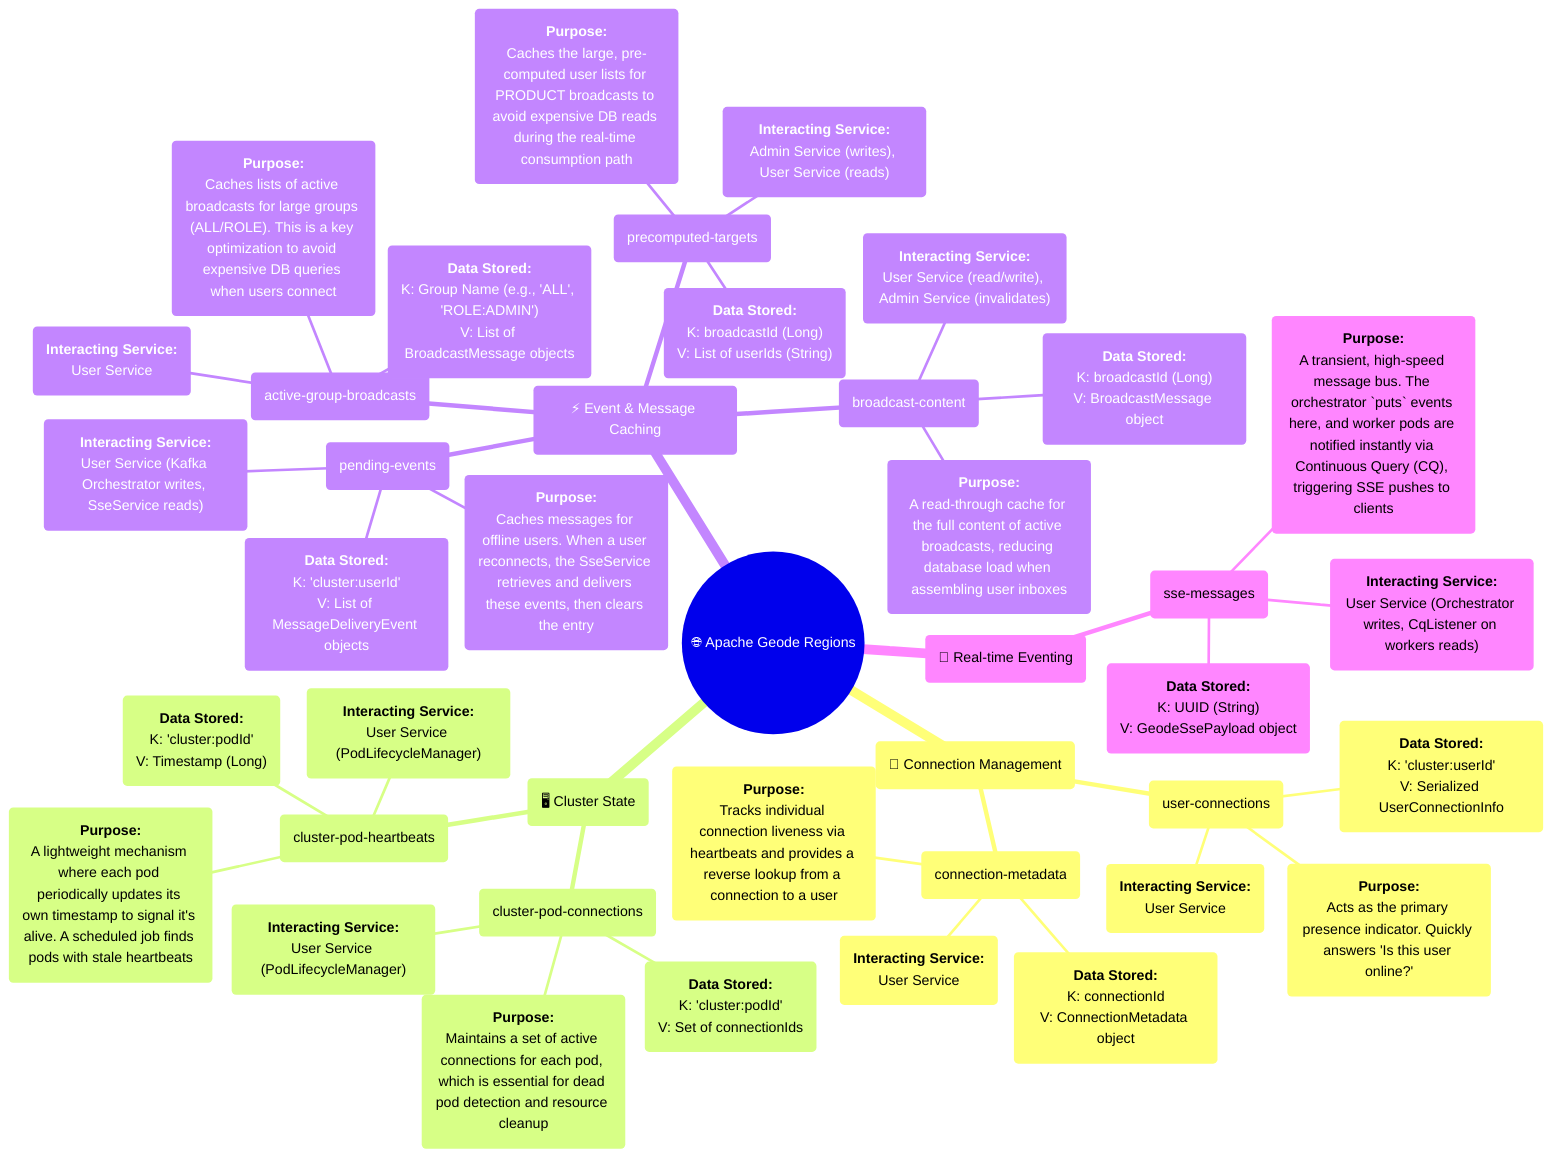 mindmap
  root(("🌐 Apache Geode Regions"))
    %% Connection & Presence Management
    ("👤 Connection Management")
      ("user-connections")
        ("<b>Data Stored:</b><br/>K: 'cluster:userId'<br/>V: Serialized UserConnectionInfo")
        ("<b>Purpose:</b><br/>Acts as the primary presence indicator. Quickly answers 'Is this user online?'")
        ("<b>Interacting Service:</b><br/>User Service")
      ("connection-metadata")
        ("<b>Data Stored:</b><br/>K: connectionId<br/>V: ConnectionMetadata object")
        ("<b>Purpose:</b><br/>Tracks individual connection liveness via heartbeats and provides a reverse lookup from a connection to a user")
        ("<b>Interacting Service:</b><br/>User Service")

    %% Cluster State Management
    ("🖥️ Cluster State")
      ("cluster-pod-connections")
        ("<b>Data Stored:</b><br/>K: 'cluster:podId'<br/>V: Set of connectionIds")
        ("<b>Purpose:</b><br/>Maintains a set of active connections for each pod, which is essential for dead pod detection and resource cleanup")
        ("<b>Interacting Service:</b><br/>User Service (PodLifecycleManager)")
      ("cluster-pod-heartbeats")
        ("<b>Data Stored:</b><br/>K: 'cluster:podId'<br/>V: Timestamp (Long)")
        ("<b>Purpose:</b><br/>A lightweight mechanism where each pod periodically updates its own timestamp to signal it's alive. A scheduled job finds pods with stale heartbeats")
        ("<b>Interacting Service:</b><br/>User Service (PodLifecycleManager)")

    %% Event & Message Caching
    ("⚡ Event & Message Caching")
      ("pending-events")
        ("<b>Data Stored:</b><br/>K: 'cluster:userId'<br/>V: List of MessageDeliveryEvent objects")
        ("<b>Purpose:</b><br/>Caches messages for offline users. When a user reconnects, the SseService retrieves and delivers these events, then clears the entry")
        ("<b>Interacting Service:</b><br/>User Service (Kafka Orchestrator writes, SseService reads)")
      ("broadcast-content")
        ("<b>Data Stored:</b><br/>K: broadcastId (Long)<br/>V: BroadcastMessage object")
        ("<b>Purpose:</b><br/>A read-through cache for the full content of active broadcasts, reducing database load when assembling user inboxes")
        ("<b>Interacting Service:</b><br/>User Service (read/write), Admin Service (invalidates)")
      ("active-group-broadcasts")
        ("<b>Data Stored:</b><br/>K: Group Name (e.g., 'ALL', 'ROLE:ADMIN')<br/>V: List of BroadcastMessage objects")
        ("<b>Purpose:</b><br/>Caches lists of active broadcasts for large groups (ALL/ROLE). This is a key optimization to avoid expensive DB queries when users connect")
        ("<b>Interacting Service:</b><br/>User Service")
      ("precomputed-targets")
        ("<b>Data Stored:</b><br/>K: broadcastId (Long)<br/>V: List of userIds (String)")
        ("<b>Purpose:</b><br/>Caches the large, pre-computed user lists for PRODUCT broadcasts to avoid expensive DB reads during the real-time consumption path")
        ("<b>Interacting Service:</b><br/>Admin Service (writes), User Service (reads)")

    %% Intra-Cluster Eventing
    ("🚀 Real-time Eventing")
      ("sse-messages")
        ("<b>Data Stored:</b><br/>K: UUID (String)<br/>V: GeodeSsePayload object")
        ("<b>Purpose:</b><br/>A transient, high-speed message bus. The orchestrator `puts` events here, and worker pods are notified instantly via Continuous Query (CQ), triggering SSE pushes to clients")
        ("<b>Interacting Service:</b><br/>User Service (Orchestrator writes, CqListener on workers reads)")